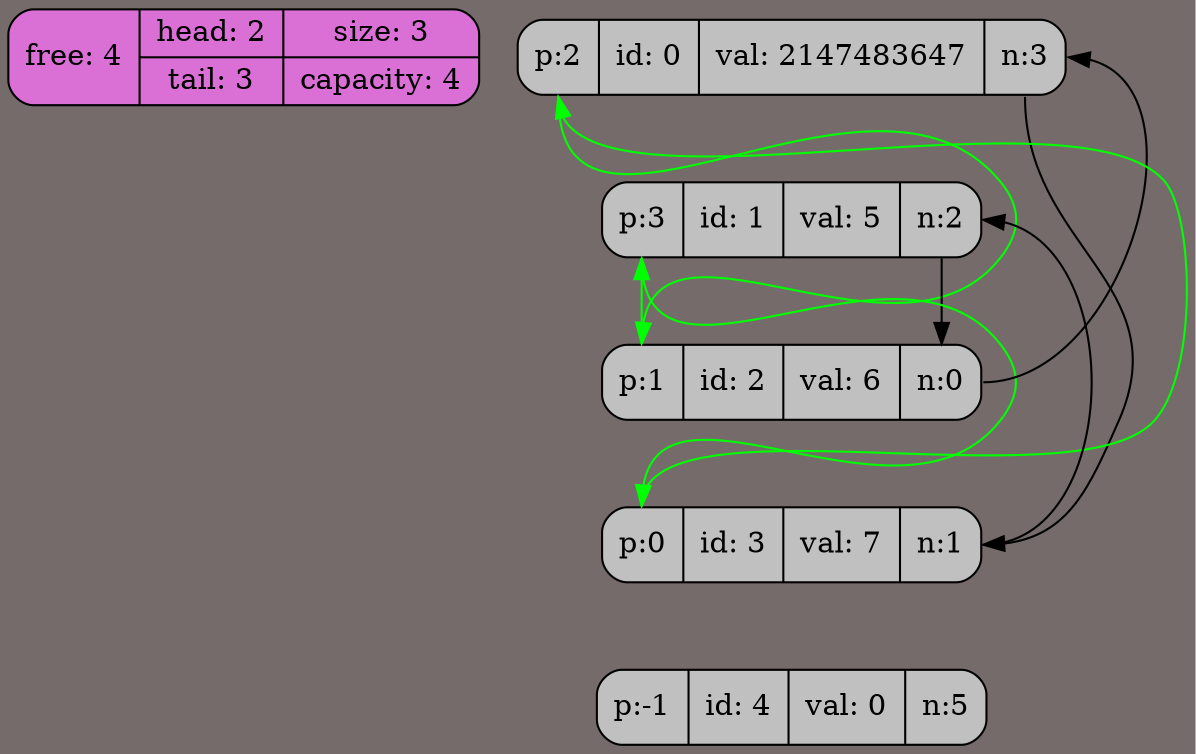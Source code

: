 digraph             
{                   
bgcolor ="#766B6B"
ranksep = equally   
node[shape = Mrecord; style=filled; fillcolor="gray"];
nodel[label = "free: 4|{head: 2|tail: 3}|{size: 3|capacity: 4}"; fillcolor = "orchid"]
node0[label = "<prev> p:2 | <id> id: 0 | <val> val: 2147483647 | <next> n:3"];
node1[label = "<prev> p:3 | <id> id: 1 | <val> val:          5 | <next> n:2"];
node2[label = "<prev> p:1 | <id> id: 2 | <val> val:          6 | <next> n:0"];
node3[label = "<prev> p:0 | <id> id: 3 | <val> val:          7 | <next> n:1"];
node4[label = "<prev> p:-1 | <id> id: 4 | <val> val:          0 | <next> n:5"];
node0 -> node1[style="invis"; weight = 100];
node1 -> node2[style="invis"; weight = 100];
node2 -> node3[style="invis"; weight = 100];
node3 -> node4[style="invis"; weight = 100];
node0:<next> -> node3:<next>[color = "black"; constraint = false];
node0:<prev> -> node2:<prev>[color = "green"; constraint = false];
node1:<next> -> node2:<next>[color = "black"; constraint = false];
node1:<prev> -> node3:<prev>[color = "green"; constraint = false];
node2:<next> -> node0:<next>[color = "black"; constraint = false];
node2:<prev> -> node1:<prev>[color = "green"; constraint = false];
node3:<next> -> node1:<next>[color = "black"; constraint = false];
node3:<prev> -> node0:<prev>[color = "green"; constraint = false];
}
